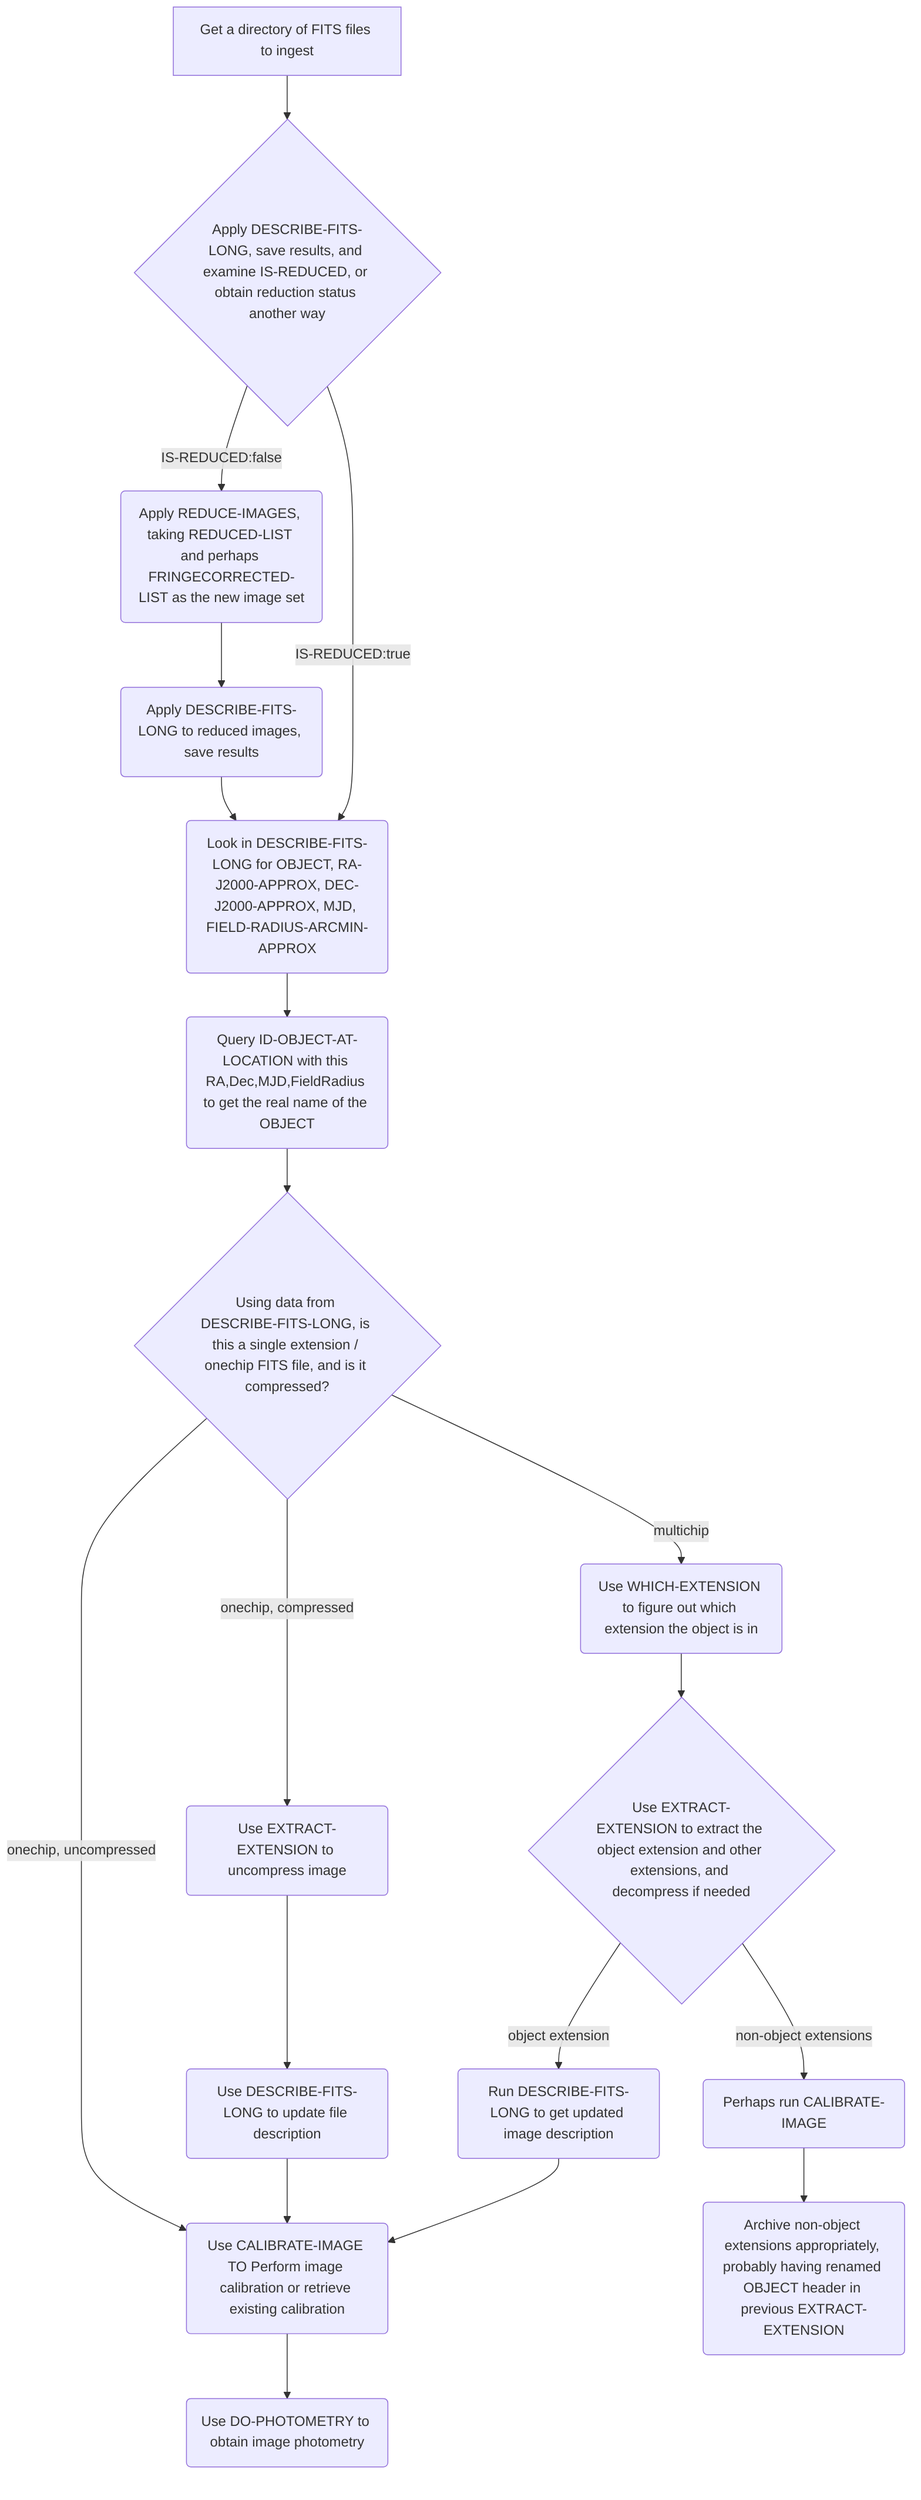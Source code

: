 flowchart TD
    A[Get a directory of FITS files to ingest] --> B{Apply DESCRIBE-FITS-LONG, save results, and examine IS-REDUCED, or obtain reduction status another way}
    B -->|IS-REDUCED:false| C(Apply REDUCE-IMAGES, taking REDUCED-LIST and perhaps FRINGECORRECTED-LIST as the new image set) --> D(Apply DESCRIBE-FITS-LONG to reduced images, save results) --> E
    B -->|IS-REDUCED:true| E(Look in DESCRIBE-FITS-LONG for OBJECT, RA-J2000-APPROX, DEC-J2000-APPROX, MJD, FIELD-RADIUS-ARCMIN-APPROX)
    E --> F(Query ID-OBJECT-AT-LOCATION with this RA,Dec,MJD,FieldRadius to get the real name of the OBJECT)
    F --> G{Using data from DESCRIBE-FITS-LONG, is this a single extension / onechip FITS file, and is it compressed?}
    G --> |onechip, uncompressed| K(Use CALIBRATE-IMAGE TO Perform image calibration or retrieve existing calibration)
    G --> |onechip, compressed| Ga(Use EXTRACT-EXTENSION to uncompress image) --> Gb(Use DESCRIBE-FITS-LONG to update file description) --> K
    G --> |multichip| Ha(Use WHICH-EXTENSION to figure out which extension the object is in)
    Ha --> Hb{Use EXTRACT-EXTENSION to extract the object extension and other extensions, and decompress if needed}
    Hb --> |object extension| Hc(Run DESCRIBE-FITS-LONG to get updated image description)
    Hc --> K
    Hb --> |non-object extensions| Hb1(Perhaps run CALIBRATE-IMAGE) --> Hd(Archive non-object extensions appropriately, probably having renamed OBJECT header in previous EXTRACT-EXTENSION)
    K --> L(Use DO-PHOTOMETRY to obtain image photometry)